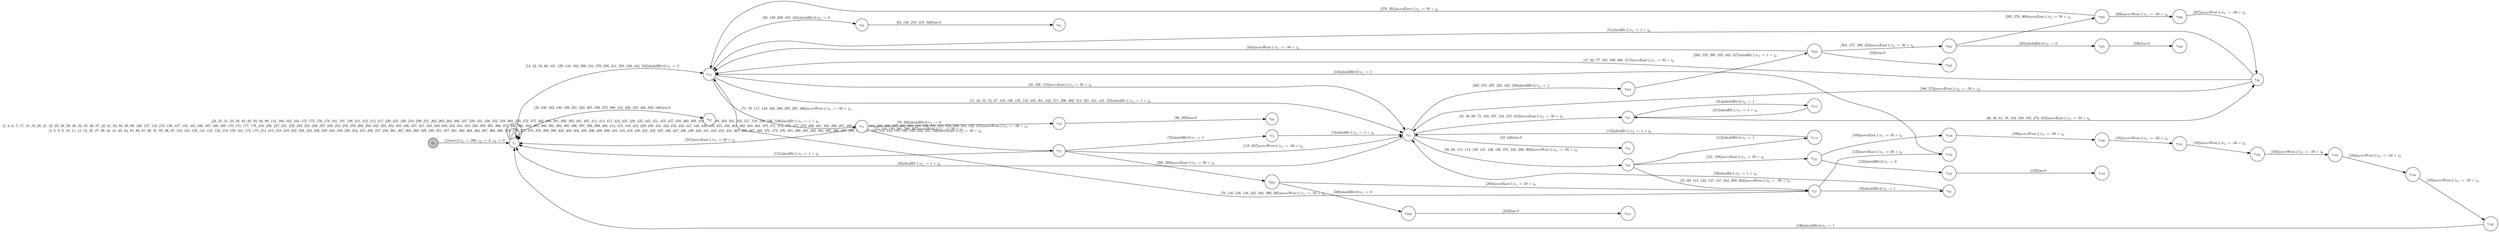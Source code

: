 digraph EFSM{
  graph [rankdir="LR", fontname="Latin Modern Math"];
  node [color="black", fillcolor="white", shape="circle", style="filled", fontname="Latin Modern Math"];
  edge [fontname="Latin Modern Math"];

  s0[fillcolor="gray", label=<s<sub>0</sub>>];
  s1[label=<s<sub>1</sub>>];
  s14[label=<s<sub>14</sub>>];
  s15[label=<s<sub>15</sub>>];
  s32[label=<s<sub>32</sub>>];
  s45[label=<s<sub>45</sub>>];
  s46[label=<s<sub>46</sub>>];
  s53[label=<s<sub>53</sub>>];
  s56[label=<s<sub>56</sub>>];
  s57[label=<s<sub>57</sub>>];
  s58[label=<s<sub>58</sub>>];
  s63[label=<s<sub>63</sub>>];
  s64[label=<s<sub>64</sub>>];
  s71[label=<s<sub>71</sub>>];
  s72[label=<s<sub>72</sub>>];
  s73[label=<s<sub>73</sub>>];
  s79[label=<s<sub>79</sub>>];
  s80[label=<s<sub>80</sub>>];
  s112[label=<s<sub>112</sub>>];
  s121[label=<s<sub>121</sub>>];
  s122[label=<s<sub>122</sub>>];
  s123[label=<s<sub>123</sub>>];
  s133[label=<s<sub>133</sub>>];
  s189[label=<s<sub>189</sub>>];
  s190[label=<s<sub>190</sub>>];
  s191[label=<s<sub>191</sub>>];
  s192[label=<s<sub>192</sub>>];
  s193[label=<s<sub>193</sub>>];
  s194[label=<s<sub>194</sub>>];
  s195[label=<s<sub>195</sub>>];
  s202[label=<s<sub>202</sub>>];
  s203[label=<s<sub>203</sub>>];
  s204[label=<s<sub>204</sub>>];
  s205[label=<s<sub>205</sub>>];
  s206[label=<s<sub>206</sub>>];
  s282[label=<s<sub>282</sub>>];
  s309[label=<s<sub>309</sub>>];
  s310[label=<s<sub>310</sub>>];
  s314[label=<s<sub>314</sub>>];
  s325[label=<s<sub>325</sub>>];
  s326[label=<s<sub>326</sub>>];
  s528[label=<s<sub>528</sub>>];

  s0->s1[label=<<i> [1]start:2/o<sub>1</sub> := 200, o<sub>2</sub> := 3, o<sub>3</sub> := 0</i>>];
  s15->s1[label=<<i> [16]alienHit:1/o<sub>1</sub> := 1 + i<sub>0</sub></i>>];
  s46->s14[label=<<i> [51]alienHit:1/o<sub>1</sub> := 1 + i<sub>0</sub></i>>];
  s15->s53[label=<<i> [53, 446]win:0</i>>];
  s57->s58[label=<<i> [58]shieldHit:0/o<sub>1</sub> := 1</i>>];
  s58->s15[label=<<i> [59]alienHit:1/o<sub>1</sub> := 1 + i<sub>0</sub></i>>];
  s15->s45[label=<<i> [45, 49, 60, 75, 103, 107, 184, 272, 313]moveEast:1/o<sub>1</sub> := 50 + i<sub>0</sub></i>>];
  s72->s73[label=<<i> [73]shieldHit:0/o<sub>1</sub> := 1</i>>];
  s73->s15[label=<<i> [74]alienHit:1/o<sub>1</sub> := 1 + i<sub>0</sub></i>>];
  s45->s46[label=<<i> [46, 50, 61, 76, 104, 108, 185, 273, 316]moveEast:1/o<sub>1</sub> := 50 + i<sub>0</sub></i>>];
  s71->s79[label=<<i> [79, 292]shieldHit:0/o<sub>1</sub> := 0</i>>];
  s79->s80[label=<<i> [80, 293]lose:0</i>>];
  s14->s15[label=<<i> [48, 106, 110]moveEast:1/o<sub>1</sub> := 50 + i<sub>0</sub></i>>];
  s56->s112[label=<<i> [112]shieldHit:0/o<sub>1</sub> := 1</i>>];
  s112->s15[label=<<i> [113]alienHit:1/o<sub>1</sub> := 1 + i<sub>0</sub></i>>];
  s56->s57[label=<<i> [57, 69, 115, 132, 137, 147, 244, 289, 304]moveWest:1/o<sub>1</sub> := -50 + i<sub>0</sub></i>>];
  s72->s15[label=<<i> [119, 287]moveWest:1/o<sub>1</sub> := -50 + i<sub>0</sub></i>>];
  s56->s121[label=<<i> [121, 188]moveEast:1/o<sub>1</sub> := 50 + i<sub>0</sub></i>>];
  s121->s122[label=<<i> [122]shieldHit:0/o<sub>1</sub> := 0</i>>];
  s122->s123[label=<<i> [123]lose:0</i>>];
  s57->s133[label=<<i> [133]moveEast:1/o<sub>1</sub> := 50 + i<sub>0</sub></i>>];
  s133->s14[label=<<i> [134]shieldHit:0/o<sub>1</sub> := 1</i>>];
  s14->s15[label=<<i> [15, 44, 52, 55, 67, 102, 130, 135, 145, 183, 201, 242, 271, 296, 302, 312, 321, 341, 445, 525]alienHit:1/o<sub>1</sub> := 1 + i<sub>0</sub></i>>];
  s72->s1[label=<<i> [151]alienHit:1/o<sub>1</sub> := 1 + i<sub>0</sub></i>>];
  s46->s15[label=<<i> [186, 274]moveWest:1/o<sub>1</sub> := -50 + i<sub>0</sub></i>>];
  s15->s56[label=<<i> [56, 68, 111, 114, 120, 131, 136, 146, 187, 243, 288, 303]moveWest:1/o<sub>1</sub> := -50 + i<sub>0</sub></i>>];
  s121->s189[label=<<i> [189]moveEast:1/o<sub>1</sub> := 50 + i<sub>0</sub></i>>];
  s189->s190[label=<<i> [190]moveWest:1/o<sub>1</sub> := -50 + i<sub>0</sub></i>>];
  s190->s191[label=<<i> [191]moveWest:1/o<sub>1</sub> := -50 + i<sub>0</sub></i>>];
  s191->s192[label=<<i> [192]moveWest:1/o<sub>1</sub> := -50 + i<sub>0</sub></i>>];
  s192->s193[label=<<i> [193]moveWest:1/o<sub>1</sub> := -50 + i<sub>0</sub></i>>];
  s193->s194[label=<<i> [194]moveWest:1/o<sub>1</sub> := -50 + i<sub>0</sub></i>>];
  s194->s195[label=<<i> [195]moveWest:1/o<sub>1</sub> := -50 + i<sub>0</sub></i>>];
  s195->s1[label=<<i> [196]shieldHit:0/o<sub>1</sub> := 1</i>>];
  s1->s32[label=<<i> [32, 100, 163, 180, 199, 221, 240, 265, 339, 373, 388, 412, 426, 458, 484, 503, 540]win:0</i>>];
  s205->s206[label=<<i> [206]moveWest:1/o<sub>1</sub> := -50 + i<sub>0</sub></i>>];
  s206->s46[label=<<i> [207]moveWest:1/o<sub>1</sub> := -50 + i<sub>0</sub></i>>];
  s71->s1[label=<<i> [247]moveEast:1/o<sub>1</sub> := 50 + i<sub>0</sub></i>>];
  s1->s1[label=<<i> [4, 5, 8, 9, 10, 11, 12, 13, 26, 27, 39, 40, 41, 65, 84, 85, 86, 87, 90, 91, 95, 96, 97, 124, 125, 128, 141, 142, 152, 153, 159, 161, 174, 175, 214, 215, 218, 219, 222, 223, 224, 228, 229, 248, 249, 250, 254, 255, 256, 257, 258, 261, 267, 268, 269, 329, 330, 351, 357, 361, 362, 363, 364, 367, 368, 369, 374, 376, 377, 378, 379, 389, 390, 402, 403, 404, 405, 406, 408, 409, 410, 418, 419, 420, 421, 422, 427, 436, 437, 438, 439, 440, 441, 442, 452, 454, 465, 466, 467, 468, 472, 473, 476, 485, 490, 491, 492, 494, 495, 496, 497, 498, 510, 511, 512, 513, 514, 515, 516, 533, 534, 535, 538]moveEast:1/o<sub>1</sub> := 50 + i<sub>0</sub></i>>];
  s1->s1[label=<<i> [2, 3, 6, 7, 17, 18, 19, 20, 21, 22, 23, 28, 29, 30, 34, 35, 36, 37, 42, 81, 82, 88, 89, 98, 126, 127, 143, 155, 156, 157, 158, 165, 166, 167, 168, 169, 170, 171, 177, 178, 216, 226, 227, 231, 232, 233, 235, 236, 237, 238, 252, 253, 259, 260, 294, 332, 333, 334, 335, 336, 337, 347, 348, 349, 350, 353, 354, 355, 356, 359, 365, 366, 371, 380, 381, 383, 385, 386, 391, 394, 395, 396, 397, 398, 399, 400, 414, 415, 416, 423, 429, 430, 431, 432, 433, 434, 447, 448, 449, 450, 455, 456, 461, 462, 463, 464, 470, 471, 474, 475, 477, 479, 480, 481, 482, 486, 487, 488, 499, 500, 504, 505, 506, 507, 508, 509, 519, 520, 521, 522, 523, 530, 531, 532, 537]moveWest:1/o<sub>1</sub> := -50 + i<sub>0</sub></i>>];
  s1->s1[label=<<i> [24, 25, 31, 33, 38, 83, 92, 93, 94, 99, 154, 160, 162, 164, 172, 173, 176, 179, 181, 197, 198, 211, 212, 213, 217, 220, 225, 230, 234, 239, 251, 262, 263, 264, 266, 327, 328, 331, 338, 352, 358, 360, 370, 372, 375, 382, 384, 387, 392, 393, 401, 407, 411, 413, 417, 424, 425, 428, 435, 443, 451, 453, 457, 459, 460, 469, 478, 483, 489, 493, 501, 502, 517, 518, 529, 536, 539]alienHit:1/o<sub>1</sub> := 1 + i<sub>0</sub></i>>];
  s71->s72[label=<<i> [72, 118, 150, 281, 286, 307]moveWest:1/o<sub>1</sub> := -50 + i<sub>0</sub></i>>];
  s72->s282[label=<<i> [282, 308]moveEast:1/o<sub>1</sub> := 50 + i<sub>0</sub></i>>];
  s282->s57[label=<<i> [283]moveEast:1/o<sub>1</sub> := 50 + i<sub>0</sub></i>>];
  s14->s71[label=<<i> [71, 78, 117, 149, 246, 280, 285, 291, 306]moveWest:1/o<sub>1</sub> := -50 + i<sub>0</sub></i>>];
  s57->s14[label=<<i> [70, 116, 138, 148, 245, 284, 290, 305]moveWest:1/o<sub>1</sub> := -50 + i<sub>0</sub></i>>];
  s203->s204[label=<<i> [204, 277, 299, 324]moveEast:1/o<sub>1</sub> := 50 + i<sub>0</sub></i>>];
  s204->s205[label=<<i> [205, 278, 300]moveEast:1/o<sub>1</sub> := 50 + i<sub>0</sub></i>>];
  s205->s14[label=<<i> [279, 301]moveEast:1/o<sub>1</sub> := 50 + i<sub>0</sub></i>>];
  s282->s309[label=<<i> [309]shieldHit:0/o<sub>1</sub> := 0</i>>];
  s309->s310[label=<<i> [310]lose:0</i>>];
  s45->s314[label=<<i> [314]shieldHit:0/o<sub>1</sub> := 1</i>>];
  s314->s45[label=<<i> [315]alienHit:1/o<sub>1</sub> := 1 + i<sub>0</sub></i>>];
  s46->s14[label=<<i> [47, 62, 77, 105, 109, 208, 317]moveEast:1/o<sub>1</sub> := 50 + i<sub>0</sub></i>>];
  s14->s63[label=<<i> [63, 139, 209, 318, 345]shieldHit:0/o<sub>1</sub> := 0</i>>];
  s63->s64[label=<<i> [64, 140, 210, 319, 346]lose:0</i>>];
  s204->s325[label=<<i> [325]shieldHit:0/o<sub>1</sub> := 0</i>>];
  s325->s326[label=<<i> [326]lose:0</i>>];
  s203->s14[label=<<i> [344]moveWest:1/o<sub>1</sub> := -50 + i<sub>0</sub></i>>];
  s1->s14[label=<<i> [14, 43, 54, 66, 101, 129, 144, 182, 200, 241, 270, 295, 311, 320, 340, 444, 524]shieldHit:0/o<sub>1</sub> := 2</i>>];
  s15->s202[label=<<i> [202, 275, 297, 322, 342, 526]shieldHit:0/o<sub>1</sub> := 1</i>>];
  s202->s203[label=<<i> [203, 276, 298, 323, 343, 527]alienHit:1/o<sub>1</sub> := 1 + i<sub>0</sub></i>>];
  s203->s528[label=<<i> [528]win:0</i>>];
}